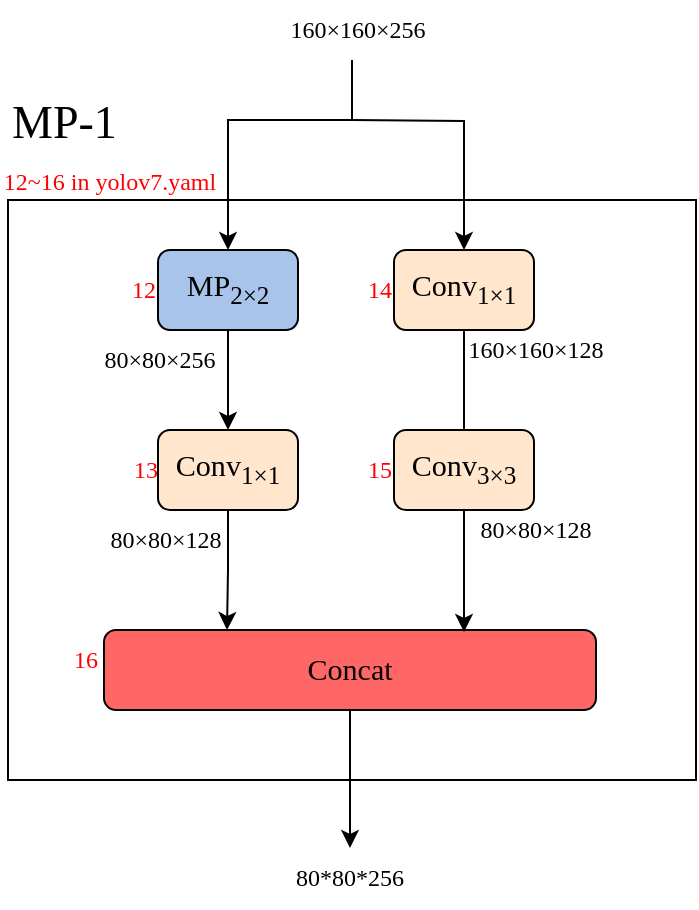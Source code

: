 <mxfile version="20.8.5" type="device"><diagram id="VjPfmlZ2S-iAKV2k8FRB" name="第 1 页"><mxGraphModel dx="1434" dy="-3930" grid="1" gridSize="10" guides="1" tooltips="1" connect="1" arrows="1" fold="1" page="1" pageScale="1" pageWidth="827" pageHeight="1169" math="0" shadow="0"><root><mxCell id="0"/><mxCell id="1" parent="0"/><mxCell id="mf-T9uf1iw1gmm6MCs7y-1" value="" style="rounded=0;whiteSpace=wrap;html=1;fontFamily=Times New Roman;" parent="1" vertex="1"><mxGeometry x="57" y="5320" width="344" height="290" as="geometry"/></mxCell><mxCell id="mf-T9uf1iw1gmm6MCs7y-2" value="" style="edgeStyle=orthogonalEdgeStyle;rounded=0;orthogonalLoop=1;jettySize=auto;html=1;exitX=0.5;exitY=1;exitDx=0;exitDy=0;fontFamily=Times New Roman;" parent="1" target="mf-T9uf1iw1gmm6MCs7y-4" edge="1"><mxGeometry relative="1" as="geometry"><mxPoint x="229" y="5280" as="sourcePoint"/></mxGeometry></mxCell><mxCell id="mf-T9uf1iw1gmm6MCs7y-3" value="&lt;div style=&quot;font-size: 11.3pt;&quot;&gt;&lt;span style=&quot;background-color: rgb(169, 196, 235);&quot;&gt;MP&lt;sub&gt;2×2&lt;/sub&gt;&lt;/span&gt;&lt;/div&gt;" style="rounded=1;whiteSpace=wrap;html=1;labelBackgroundColor=none;fontSize=23;fillColor=#a9c4eb;strokeColor=#000000;fontFamily=Times New Roman;" parent="1" vertex="1"><mxGeometry x="132" y="5345" width="70" height="40" as="geometry"/></mxCell><mxCell id="mf-T9uf1iw1gmm6MCs7y-4" value="&lt;div style=&quot;font-size: 11.3pt;&quot;&gt;&lt;span style=&quot;background-color: rgb(255, 230, 204);&quot;&gt;Conv&lt;sub&gt;1&lt;/sub&gt;&lt;/span&gt;&lt;sub style=&quot;background-color: initial; border-color: var(--border-color);&quot;&gt;×1&lt;/sub&gt;&lt;/div&gt;" style="rounded=1;whiteSpace=wrap;html=1;labelBackgroundColor=none;fontSize=23;fillColor=#FFE6CC;strokeColor=#000000;fontFamily=Times New Roman;" parent="1" vertex="1"><mxGeometry x="250" y="5345" width="70" height="40" as="geometry"/></mxCell><mxCell id="mf-T9uf1iw1gmm6MCs7y-5" value="" style="edgeStyle=orthogonalEdgeStyle;rounded=0;orthogonalLoop=1;jettySize=auto;html=1;fontFamily=Times New Roman;startArrow=none;" parent="1" target="mf-T9uf1iw1gmm6MCs7y-3" edge="1"><mxGeometry relative="1" as="geometry"><mxPoint x="229" y="5250" as="sourcePoint"/><Array as="points"><mxPoint x="229" y="5250"/><mxPoint x="229" y="5280"/><mxPoint x="167" y="5280"/></Array></mxGeometry></mxCell><mxCell id="mf-T9uf1iw1gmm6MCs7y-6" value="&lt;font color=&quot;#ff0000&quot;&gt;14&lt;/font&gt;" style="text;html=1;strokeColor=none;fillColor=none;align=center;verticalAlign=middle;whiteSpace=wrap;rounded=0;fontFamily=Times New Roman;" parent="1" vertex="1"><mxGeometry x="233" y="5350" width="20" height="30" as="geometry"/></mxCell><mxCell id="mf-T9uf1iw1gmm6MCs7y-7" value="&lt;font color=&quot;#ff0000&quot;&gt;12&lt;/font&gt;" style="text;html=1;strokeColor=none;fillColor=none;align=center;verticalAlign=middle;whiteSpace=wrap;rounded=0;fontFamily=Times New Roman;" parent="1" vertex="1"><mxGeometry x="115" y="5350" width="20" height="30" as="geometry"/></mxCell><mxCell id="mf-T9uf1iw1gmm6MCs7y-8" style="edgeStyle=orthogonalEdgeStyle;rounded=0;orthogonalLoop=1;jettySize=auto;html=1;exitX=0.5;exitY=1;exitDx=0;exitDy=0;fontColor=#a9c4eb;entryX=0.5;entryY=0;entryDx=0;entryDy=0;" parent="1" source="mf-T9uf1iw1gmm6MCs7y-9" target="mf-T9uf1iw1gmm6MCs7y-22" edge="1"><mxGeometry relative="1" as="geometry"><mxPoint x="229" y="5650" as="targetPoint"/></mxGeometry></mxCell><mxCell id="mf-T9uf1iw1gmm6MCs7y-9" value="&lt;div style=&quot;font-size: 11.3pt;&quot;&gt;&lt;span style=&quot;background-color: rgb(255, 102, 102);&quot;&gt;Concat&lt;/span&gt;&lt;/div&gt;" style="rounded=1;whiteSpace=wrap;html=1;labelBackgroundColor=none;fontSize=23;fillColor=#FF6666;fontFamily=Times New Roman;" parent="1" vertex="1"><mxGeometry x="105" y="5535" width="246" height="40" as="geometry"/></mxCell><mxCell id="mf-T9uf1iw1gmm6MCs7y-10" style="edgeStyle=orthogonalEdgeStyle;rounded=0;orthogonalLoop=1;jettySize=auto;html=1;exitX=0.5;exitY=1;exitDx=0;exitDy=0;entryX=0.5;entryY=0;entryDx=0;entryDy=0;fontFamily=Times New Roman;" parent="1" source="mf-T9uf1iw1gmm6MCs7y-3" target="mf-T9uf1iw1gmm6MCs7y-16" edge="1"><mxGeometry relative="1" as="geometry"><mxPoint x="167" y="5600" as="targetPoint"/></mxGeometry></mxCell><mxCell id="mf-T9uf1iw1gmm6MCs7y-11" value="80×80×256" style="text;html=1;strokeColor=none;fillColor=none;align=center;verticalAlign=middle;whiteSpace=wrap;rounded=0;fontFamily=Times New Roman;" parent="1" vertex="1"><mxGeometry x="103" y="5385" width="60" height="30" as="geometry"/></mxCell><mxCell id="mf-T9uf1iw1gmm6MCs7y-12" value="160×160×128" style="text;html=1;strokeColor=none;fillColor=none;align=center;verticalAlign=middle;whiteSpace=wrap;rounded=0;fontFamily=Times New Roman;" parent="1" vertex="1"><mxGeometry x="291" y="5380" width="60" height="30" as="geometry"/></mxCell><mxCell id="mf-T9uf1iw1gmm6MCs7y-13" value="&lt;div style=&quot;text-align: center;&quot;&gt;MP-1&lt;/div&gt;" style="text;whiteSpace=wrap;html=1;fontSize=23;fontFamily=Times New Roman;fontColor=#000000;" parent="1" vertex="1"><mxGeometry x="57" y="5261" width="130" height="40" as="geometry"/></mxCell><mxCell id="mf-T9uf1iw1gmm6MCs7y-14" value="&lt;span style=&quot;background-color: rgb(255, 255, 255);&quot;&gt;160×160×256&lt;/span&gt;" style="text;html=1;strokeColor=none;fillColor=none;align=center;verticalAlign=middle;whiteSpace=wrap;rounded=0;fontFamily=Times New Roman;" parent="1" vertex="1"><mxGeometry x="202" y="5220" width="60" height="30" as="geometry"/></mxCell><mxCell id="mf-T9uf1iw1gmm6MCs7y-15" style="edgeStyle=orthogonalEdgeStyle;rounded=0;orthogonalLoop=1;jettySize=auto;html=1;exitX=0.5;exitY=1;exitDx=0;exitDy=0;entryX=0.25;entryY=0;entryDx=0;entryDy=0;fontColor=#a9c4eb;" parent="1" source="mf-T9uf1iw1gmm6MCs7y-16" target="mf-T9uf1iw1gmm6MCs7y-9" edge="1"><mxGeometry relative="1" as="geometry"/></mxCell><mxCell id="mf-T9uf1iw1gmm6MCs7y-16" value="&lt;div style=&quot;font-size: 11.3pt;&quot;&gt;&lt;span style=&quot;background-color: rgb(255, 230, 204);&quot;&gt;Conv&lt;/span&gt;&lt;sub style=&quot;border-color: var(--border-color);&quot;&gt;1&lt;/sub&gt;&lt;sub style=&quot;background-color: initial; border-color: var(--border-color);&quot;&gt;×1&lt;/sub&gt;&lt;/div&gt;" style="rounded=1;whiteSpace=wrap;html=1;labelBackgroundColor=none;fontSize=23;fillColor=#FFE6CC;strokeColor=#000000;fontFamily=Times New Roman;" parent="1" vertex="1"><mxGeometry x="132" y="5435" width="70" height="40" as="geometry"/></mxCell><mxCell id="mf-T9uf1iw1gmm6MCs7y-17" value="&lt;font color=&quot;#ff0000&quot;&gt;13&lt;/font&gt;" style="text;html=1;strokeColor=none;fillColor=none;align=center;verticalAlign=middle;whiteSpace=wrap;rounded=0;fontFamily=Times New Roman;" parent="1" vertex="1"><mxGeometry x="116" y="5440" width="20" height="30" as="geometry"/></mxCell><mxCell id="mf-T9uf1iw1gmm6MCs7y-18" style="edgeStyle=orthogonalEdgeStyle;rounded=0;orthogonalLoop=1;jettySize=auto;html=1;exitX=0.5;exitY=1;exitDx=0;exitDy=0;fontColor=#a9c4eb;" parent="1" edge="1"><mxGeometry relative="1" as="geometry"><mxPoint x="285" y="5471" as="sourcePoint"/><mxPoint x="285" y="5536" as="targetPoint"/></mxGeometry></mxCell><mxCell id="mf-T9uf1iw1gmm6MCs7y-19" value="" style="edgeStyle=orthogonalEdgeStyle;rounded=0;orthogonalLoop=1;jettySize=auto;html=1;exitX=0.5;exitY=1;exitDx=0;exitDy=0;entryX=0.5;entryY=0;entryDx=0;entryDy=0;fontFamily=Times New Roman;endArrow=none;" parent="1" source="mf-T9uf1iw1gmm6MCs7y-4" target="mf-T9uf1iw1gmm6MCs7y-20" edge="1"><mxGeometry relative="1" as="geometry"><mxPoint x="283.3" y="5535.96" as="targetPoint"/><mxPoint x="285" y="5385" as="sourcePoint"/></mxGeometry></mxCell><mxCell id="mf-T9uf1iw1gmm6MCs7y-20" value="&lt;div style=&quot;font-size: 11.3pt;&quot;&gt;&lt;span style=&quot;background-color: rgb(255, 230, 204);&quot;&gt;Conv&lt;sub&gt;3&lt;/sub&gt;&lt;/span&gt;&lt;sub style=&quot;background-color: initial; border-color: var(--border-color);&quot;&gt;×3&lt;/sub&gt;&lt;/div&gt;" style="rounded=1;whiteSpace=wrap;html=1;labelBackgroundColor=none;fontSize=23;fillColor=#FFE6CC;strokeColor=#000000;fontFamily=Times New Roman;" parent="1" vertex="1"><mxGeometry x="250" y="5435" width="70" height="40" as="geometry"/></mxCell><mxCell id="mf-T9uf1iw1gmm6MCs7y-21" value="&lt;font color=&quot;#ff0000&quot;&gt;15&lt;/font&gt;" style="text;html=1;strokeColor=none;fillColor=none;align=center;verticalAlign=middle;whiteSpace=wrap;rounded=0;fontFamily=Times New Roman;" parent="1" vertex="1"><mxGeometry x="233" y="5440" width="20" height="30" as="geometry"/></mxCell><mxCell id="mf-T9uf1iw1gmm6MCs7y-22" value="&lt;span style=&quot;background-color: rgb(255, 255, 255);&quot;&gt;80*80*256&lt;/span&gt;" style="text;html=1;strokeColor=none;fillColor=none;align=center;verticalAlign=middle;whiteSpace=wrap;rounded=0;fontFamily=Times New Roman;" parent="1" vertex="1"><mxGeometry x="198" y="5644" width="60" height="30" as="geometry"/></mxCell><mxCell id="mf-T9uf1iw1gmm6MCs7y-23" value="80×80×128" style="text;html=1;strokeColor=none;fillColor=none;align=center;verticalAlign=middle;whiteSpace=wrap;rounded=0;fontFamily=Times New Roman;" parent="1" vertex="1"><mxGeometry x="105.5" y="5475" width="60" height="30" as="geometry"/></mxCell><mxCell id="mf-T9uf1iw1gmm6MCs7y-24" value="80×80×128" style="text;html=1;strokeColor=none;fillColor=none;align=center;verticalAlign=middle;whiteSpace=wrap;rounded=0;fontFamily=Times New Roman;" parent="1" vertex="1"><mxGeometry x="291" y="5470" width="60" height="30" as="geometry"/></mxCell><mxCell id="mf-T9uf1iw1gmm6MCs7y-25" value="&lt;font color=&quot;#ff0000&quot;&gt;16&lt;/font&gt;" style="text;html=1;strokeColor=none;fillColor=none;align=center;verticalAlign=middle;whiteSpace=wrap;rounded=0;fontFamily=Times New Roman;" parent="1" vertex="1"><mxGeometry x="85.5" y="5535" width="20" height="30" as="geometry"/></mxCell><mxCell id="_HGbZ3A8h2zvDI_sy1Sl-1" value="&lt;font color=&quot;#ff0000&quot;&gt;12~16 in yolov7.yaml&lt;/font&gt;" style="text;html=1;strokeColor=none;fillColor=none;align=center;verticalAlign=middle;whiteSpace=wrap;rounded=0;fontFamily=Times New Roman;" parent="1" vertex="1"><mxGeometry x="53" y="5296" width="110" height="30" as="geometry"/></mxCell></root></mxGraphModel></diagram></mxfile>